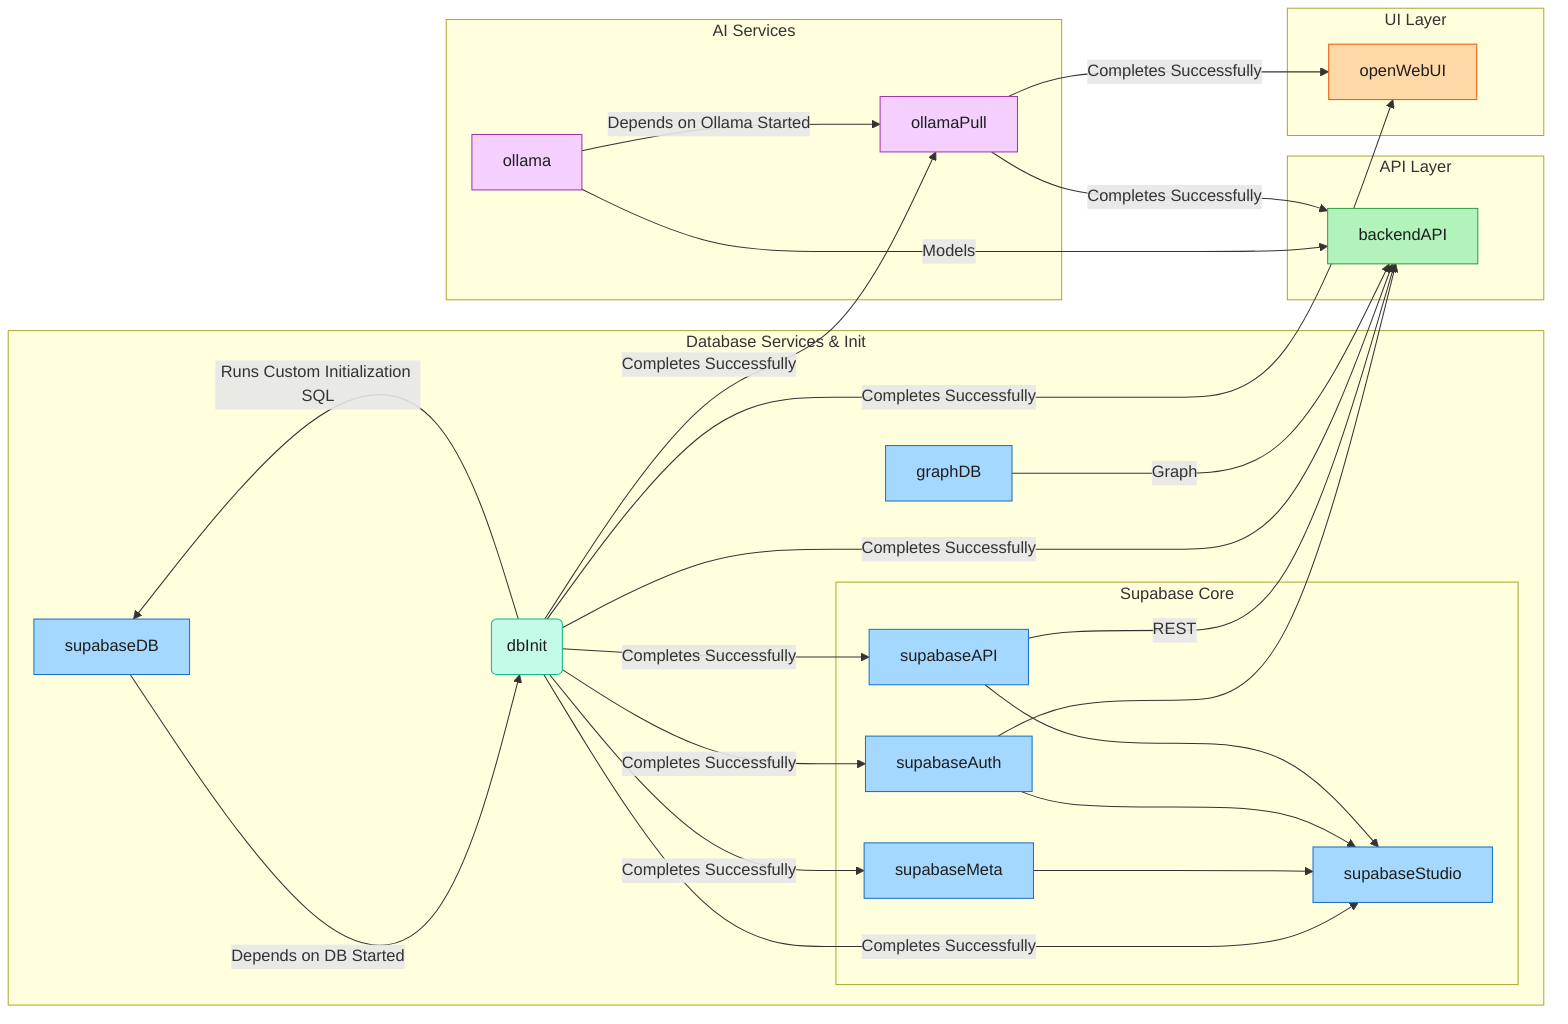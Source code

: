 graph LR
    %% Define styles
    classDef database fill:#a5d8ff,stroke:#1971c2,color:#1e1e1e
    classDef ai fill:#f5d0fe,stroke:#9c36b5,color:#1e1e1e
    classDef ui fill:#ffd8a8,stroke:#e8590c,color:#1e1e1e
    classDef api fill:#b2f2bb,stroke:#2f9e44,color:#1e1e1e
    
    %% Database Services & Initialization
    subgraph DB[Database Services & Init]
        direction LR
        supabaseDB[supabaseDB]
        dbInit(dbInit)
        subgraph Supabase Core
            direction TB
            supabaseMeta[supabaseMeta]
            supabaseAuth[supabaseAuth]
            supabaseAPI[supabaseAPI]
            supabaseStudio[supabaseStudio]
        end
        graphDB[graphDB]
    end

    %% AI Services
    subgraph AI[AI Services]
        direction TB
        ollama[ollama]
        ollamaPull[ollamaPull]
    end
    
    %% API Layer (moved to right side)
    subgraph API[API Layer]
        backendAPI[backendAPI]
    end
    
    %% UI Layer
    subgraph UI[UI Layer]
        openWebUI[openWebUI]
    end
    
    %% Connections / Dependencies
    supabaseDB -- "Depends on DB Started" --> dbInit
    dbInit -- "Runs Custom Initialization SQL" --> supabaseDB
    dbInit -- "Completes Successfully" --> supabaseMeta
    dbInit -- "Completes Successfully" --> supabaseAuth
    dbInit -- "Completes Successfully" --> supabaseAPI
    dbInit -- "Completes Successfully" --> supabaseStudio
    dbInit -- "Completes Successfully" --> ollamaPull
    dbInit -- "Completes Successfully" --> openWebUI
    dbInit -- "Completes Successfully" --> backendAPI

    %% Service Inter-dependencies (After db-init)
    supabaseMeta --> supabaseStudio
    supabaseAuth --> supabaseStudio
    supabaseAPI --> supabaseStudio
    supabaseAuth --> backendAPI
    supabaseAPI -- REST --> backendAPI
    graphDB -- Graph --> backendAPI
    ollama -- Models --> backendAPI
    ollamaPull -- "Completes Successfully" --> openWebUI
    ollamaPull -- "Completes Successfully" --> backendAPI
    ollama -- "Depends on Ollama Started" --> ollamaPull


    %% Apply styles
    classDef init fill:#c3fae8,stroke:#12b886,color:#1e1e1e
    class supabaseDB,graphDB database
    class supabaseMeta,supabaseAuth,supabaseAPI,supabaseStudio database
    class ollama,ollamaPull ai
    class openWebUI ui
    class backendAPI api
    class dbInit init